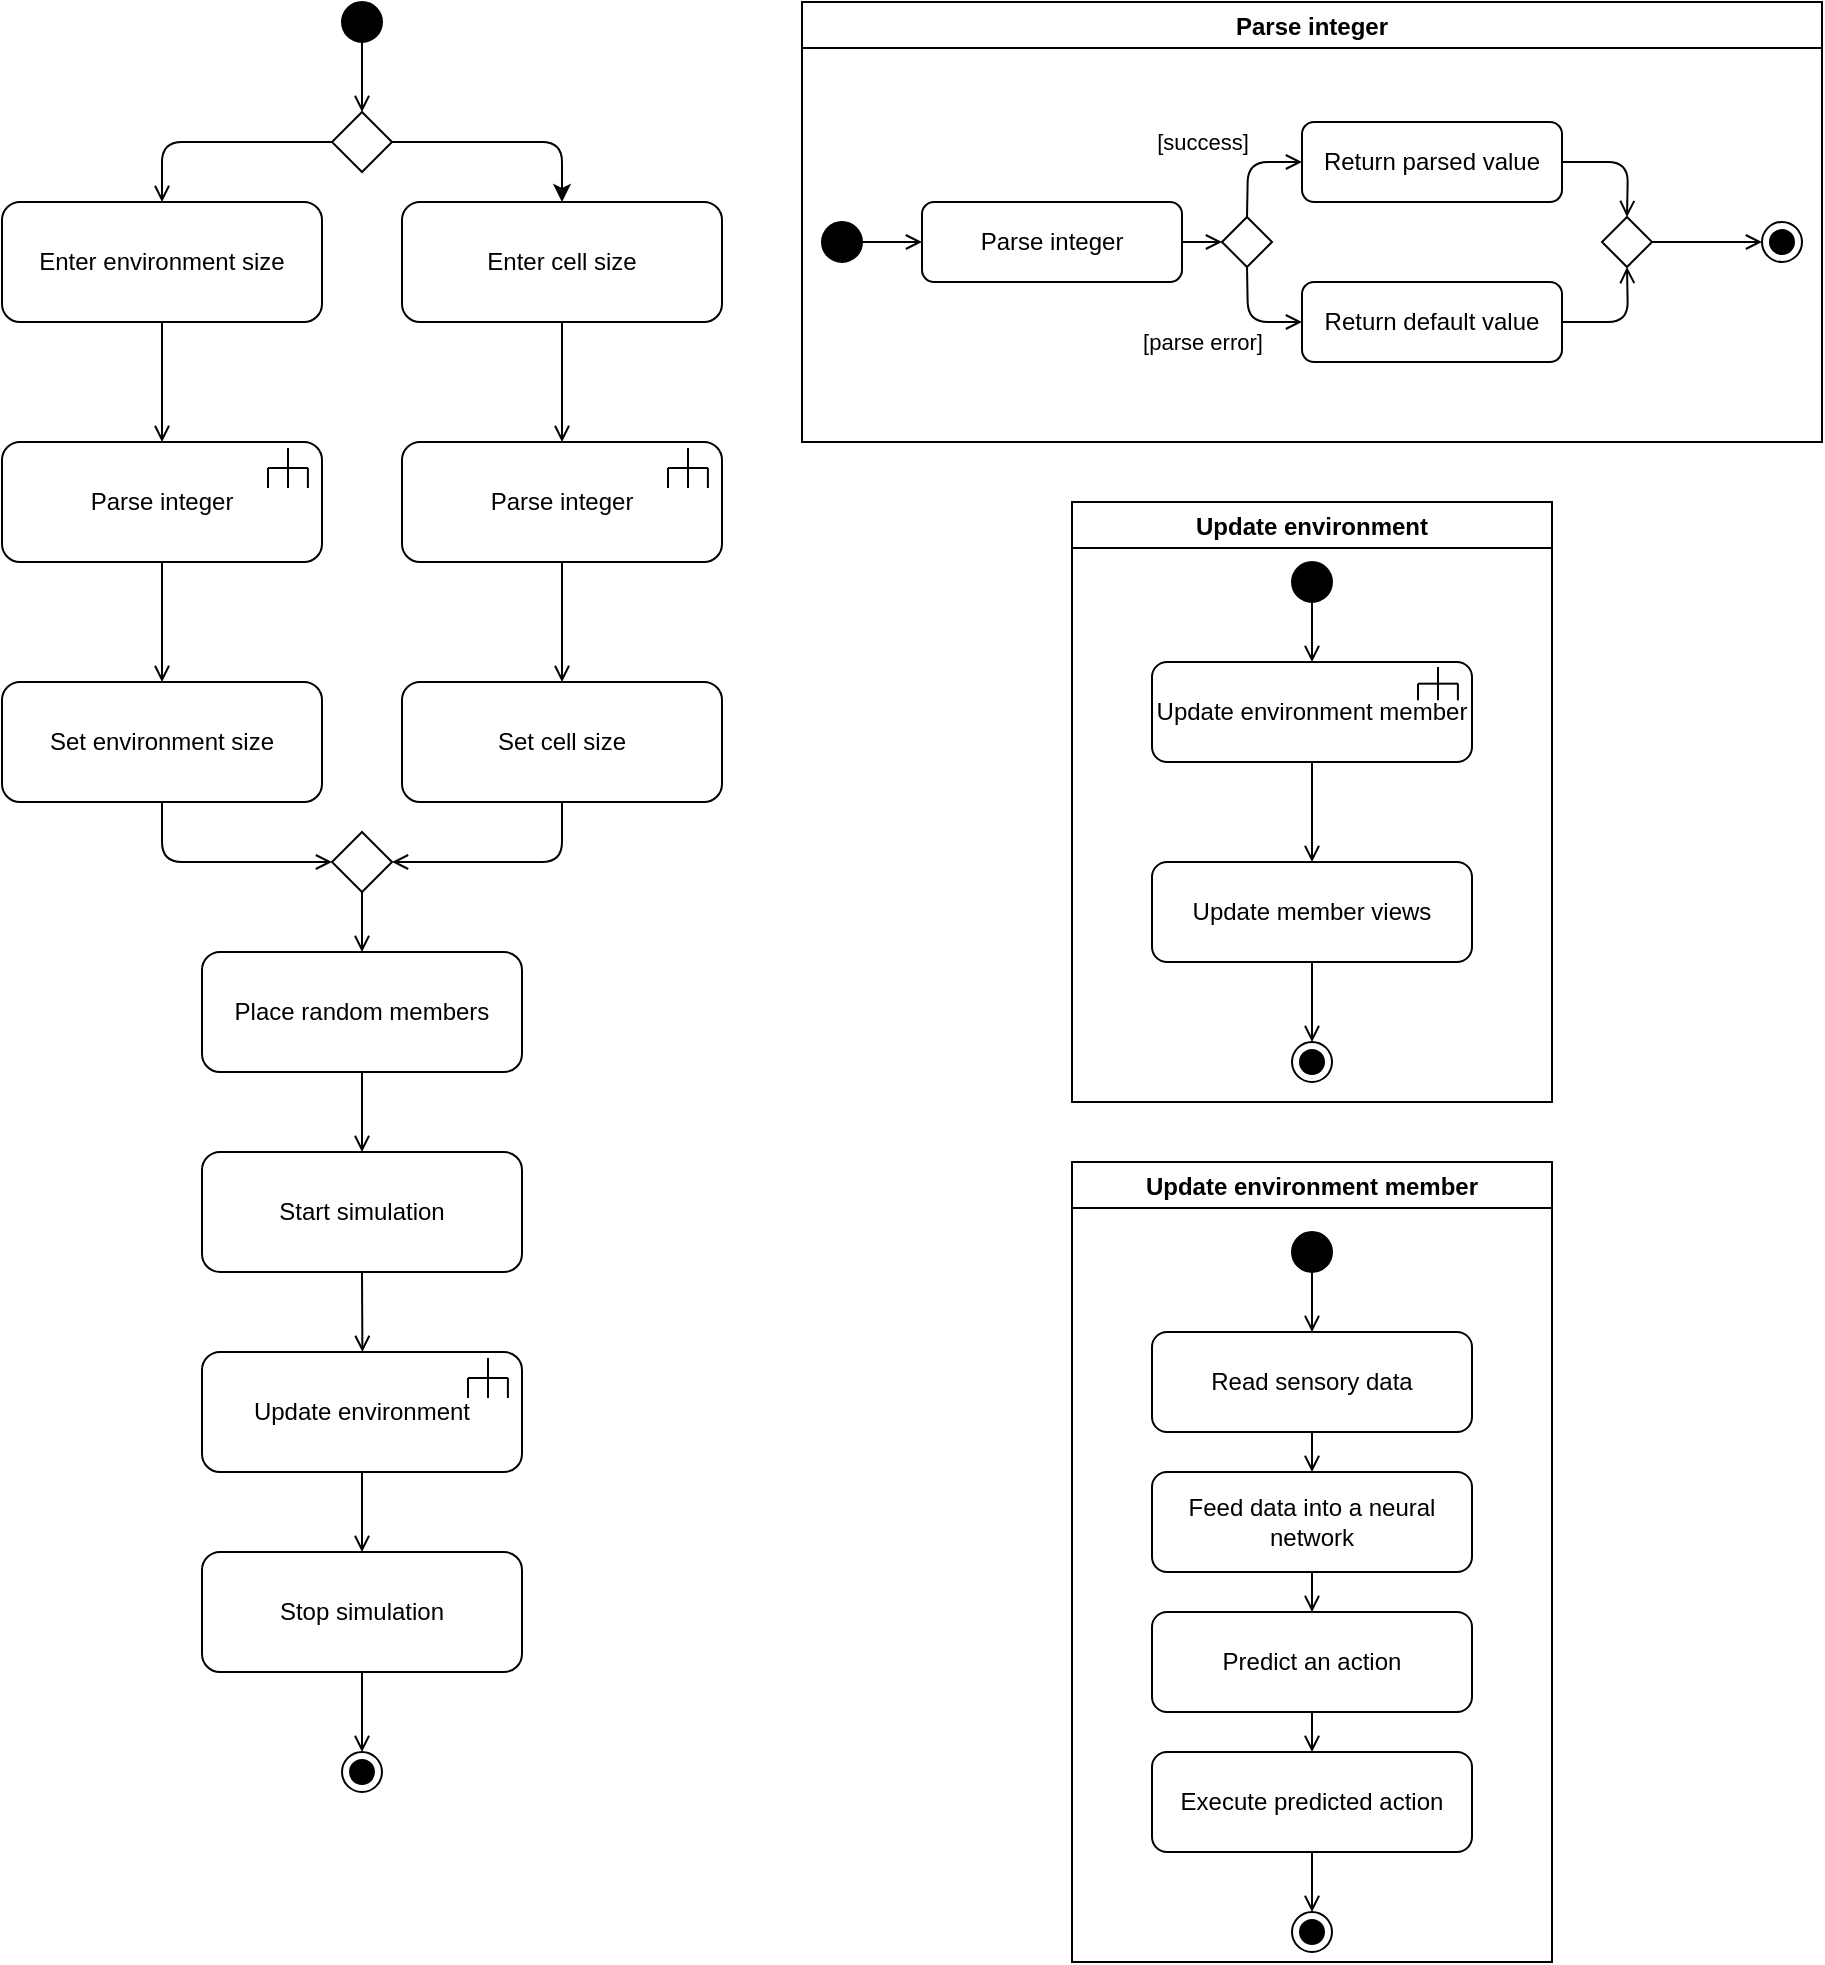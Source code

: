 <mxfile>
    <diagram id="Vb3bt5HoigwdZwFk7Erz" name="Page-1">
        <mxGraphModel dx="2290" dy="1508" grid="1" gridSize="10" guides="1" tooltips="1" connect="1" arrows="1" fold="1" page="1" pageScale="1" pageWidth="850" pageHeight="1100" math="0" shadow="0">
            <root>
                <mxCell id="0"/>
                <mxCell id="1" parent="0"/>
                <mxCell id="8" style="edgeStyle=none;html=1;exitX=0.5;exitY=1;exitDx=0;exitDy=0;endArrow=open;endFill=0;" parent="1" source="4" target="7" edge="1">
                    <mxGeometry relative="1" as="geometry"/>
                </mxCell>
                <mxCell id="4" value="" style="ellipse;whiteSpace=wrap;html=1;aspect=fixed;fillColor=#000000;" parent="1" vertex="1">
                    <mxGeometry x="330" y="10" width="20" height="20" as="geometry"/>
                </mxCell>
                <mxCell id="31" style="edgeStyle=none;html=1;exitX=0.5;exitY=1;exitDx=0;exitDy=0;entryX=0.5;entryY=0;entryDx=0;entryDy=0;endArrow=open;endFill=0;" edge="1" parent="1" source="5" target="20">
                    <mxGeometry relative="1" as="geometry"/>
                </mxCell>
                <mxCell id="5" value="Enter environment size" style="rounded=1;whiteSpace=wrap;html=1;fillColor=#FFFFFF;" parent="1" vertex="1">
                    <mxGeometry x="160" y="110" width="160" height="60" as="geometry"/>
                </mxCell>
                <mxCell id="9" style="edgeStyle=none;html=1;exitX=0;exitY=0.5;exitDx=0;exitDy=0;endArrow=open;endFill=0;entryX=0.5;entryY=0;entryDx=0;entryDy=0;" parent="1" source="7" target="5" edge="1">
                    <mxGeometry relative="1" as="geometry">
                        <mxPoint x="240" y="80" as="targetPoint"/>
                        <Array as="points">
                            <mxPoint x="240" y="80"/>
                        </Array>
                    </mxGeometry>
                </mxCell>
                <mxCell id="11" style="edgeStyle=none;html=1;exitX=1;exitY=0.5;exitDx=0;exitDy=0;entryX=0.5;entryY=0;entryDx=0;entryDy=0;" edge="1" parent="1" source="7" target="10">
                    <mxGeometry relative="1" as="geometry">
                        <Array as="points">
                            <mxPoint x="440" y="80"/>
                        </Array>
                    </mxGeometry>
                </mxCell>
                <mxCell id="7" value="" style="rhombus;fillColor=#FFFFFF;aspect=fixed;" parent="1" vertex="1">
                    <mxGeometry x="325" y="65" width="30" height="30" as="geometry"/>
                </mxCell>
                <mxCell id="32" style="edgeStyle=none;html=1;exitX=0.5;exitY=1;exitDx=0;exitDy=0;endArrow=open;endFill=0;" edge="1" parent="1" source="10" target="23">
                    <mxGeometry relative="1" as="geometry"/>
                </mxCell>
                <mxCell id="10" value="Enter cell size" style="rounded=1;whiteSpace=wrap;html=1;fillColor=#FFFFFF;" vertex="1" parent="1">
                    <mxGeometry x="360" y="110" width="160" height="60" as="geometry"/>
                </mxCell>
                <mxCell id="21" value="" style="group" vertex="1" connectable="0" parent="1">
                    <mxGeometry x="160" y="230" width="160" height="60" as="geometry"/>
                </mxCell>
                <mxCell id="20" value="Parse integer" style="rounded=1;whiteSpace=wrap;html=1;fillColor=#FFFFFF;" vertex="1" parent="21">
                    <mxGeometry width="160" height="60" as="geometry"/>
                </mxCell>
                <mxCell id="19" value="" style="group" vertex="1" connectable="0" parent="21">
                    <mxGeometry x="133" y="3" width="20" height="20" as="geometry"/>
                </mxCell>
                <mxCell id="13" value="" style="endArrow=none;html=1;" edge="1" parent="19">
                    <mxGeometry width="50" height="50" relative="1" as="geometry">
                        <mxPoint y="10" as="sourcePoint"/>
                        <mxPoint y="20" as="targetPoint"/>
                    </mxGeometry>
                </mxCell>
                <mxCell id="14" value="" style="endArrow=none;html=1;" edge="1" parent="19">
                    <mxGeometry width="50" height="50" relative="1" as="geometry">
                        <mxPoint y="10" as="sourcePoint"/>
                        <mxPoint x="10" y="10" as="targetPoint"/>
                    </mxGeometry>
                </mxCell>
                <mxCell id="15" value="" style="endArrow=none;html=1;" edge="1" parent="19">
                    <mxGeometry width="50" height="50" relative="1" as="geometry">
                        <mxPoint x="10" as="sourcePoint"/>
                        <mxPoint x="10" y="10" as="targetPoint"/>
                    </mxGeometry>
                </mxCell>
                <mxCell id="16" value="" style="endArrow=none;html=1;" edge="1" parent="19">
                    <mxGeometry width="50" height="50" relative="1" as="geometry">
                        <mxPoint x="10" y="10" as="sourcePoint"/>
                        <mxPoint x="20" y="10" as="targetPoint"/>
                    </mxGeometry>
                </mxCell>
                <mxCell id="17" value="" style="endArrow=none;html=1;" edge="1" parent="19">
                    <mxGeometry width="50" height="50" relative="1" as="geometry">
                        <mxPoint x="19.95" y="10" as="sourcePoint"/>
                        <mxPoint x="19.95" y="20" as="targetPoint"/>
                    </mxGeometry>
                </mxCell>
                <mxCell id="18" value="" style="endArrow=none;html=1;" edge="1" parent="19">
                    <mxGeometry width="50" height="50" relative="1" as="geometry">
                        <mxPoint x="10" y="10" as="sourcePoint"/>
                        <mxPoint x="10" y="20" as="targetPoint"/>
                    </mxGeometry>
                </mxCell>
                <mxCell id="22" value="" style="group" vertex="1" connectable="0" parent="1">
                    <mxGeometry x="360" y="230" width="160" height="60" as="geometry"/>
                </mxCell>
                <mxCell id="23" value="Parse integer" style="rounded=1;whiteSpace=wrap;html=1;fillColor=#FFFFFF;" vertex="1" parent="22">
                    <mxGeometry width="160" height="60" as="geometry"/>
                </mxCell>
                <mxCell id="24" value="" style="group" vertex="1" connectable="0" parent="22">
                    <mxGeometry x="133" y="3" width="20" height="20" as="geometry"/>
                </mxCell>
                <mxCell id="25" value="" style="endArrow=none;html=1;" edge="1" parent="24">
                    <mxGeometry width="50" height="50" relative="1" as="geometry">
                        <mxPoint y="10" as="sourcePoint"/>
                        <mxPoint y="20" as="targetPoint"/>
                    </mxGeometry>
                </mxCell>
                <mxCell id="26" value="" style="endArrow=none;html=1;" edge="1" parent="24">
                    <mxGeometry width="50" height="50" relative="1" as="geometry">
                        <mxPoint y="10" as="sourcePoint"/>
                        <mxPoint x="10" y="10" as="targetPoint"/>
                    </mxGeometry>
                </mxCell>
                <mxCell id="27" value="" style="endArrow=none;html=1;" edge="1" parent="24">
                    <mxGeometry width="50" height="50" relative="1" as="geometry">
                        <mxPoint x="10" as="sourcePoint"/>
                        <mxPoint x="10" y="10" as="targetPoint"/>
                    </mxGeometry>
                </mxCell>
                <mxCell id="28" value="" style="endArrow=none;html=1;" edge="1" parent="24">
                    <mxGeometry width="50" height="50" relative="1" as="geometry">
                        <mxPoint x="10" y="10" as="sourcePoint"/>
                        <mxPoint x="20" y="10" as="targetPoint"/>
                    </mxGeometry>
                </mxCell>
                <mxCell id="29" value="" style="endArrow=none;html=1;" edge="1" parent="24">
                    <mxGeometry width="50" height="50" relative="1" as="geometry">
                        <mxPoint x="19.95" y="10" as="sourcePoint"/>
                        <mxPoint x="19.95" y="20" as="targetPoint"/>
                    </mxGeometry>
                </mxCell>
                <mxCell id="30" value="" style="endArrow=none;html=1;" edge="1" parent="24">
                    <mxGeometry width="50" height="50" relative="1" as="geometry">
                        <mxPoint x="10" y="10" as="sourcePoint"/>
                        <mxPoint x="10" y="20" as="targetPoint"/>
                    </mxGeometry>
                </mxCell>
                <mxCell id="37" style="edgeStyle=none;html=1;exitX=0.5;exitY=1;exitDx=0;exitDy=0;endArrow=open;endFill=0;" edge="1" parent="1" source="33" target="36">
                    <mxGeometry relative="1" as="geometry"/>
                </mxCell>
                <mxCell id="33" value="" style="rhombus;fillColor=#FFFFFF;aspect=fixed;" vertex="1" parent="1">
                    <mxGeometry x="325" y="425" width="30" height="30" as="geometry"/>
                </mxCell>
                <mxCell id="39" style="edgeStyle=none;html=1;exitX=0.5;exitY=1;exitDx=0;exitDy=0;endArrow=open;endFill=0;" edge="1" parent="1" source="36" target="38">
                    <mxGeometry relative="1" as="geometry"/>
                </mxCell>
                <mxCell id="36" value="Place random members" style="rounded=1;whiteSpace=wrap;html=1;fillColor=#FFFFFF;" vertex="1" parent="1">
                    <mxGeometry x="260" y="485" width="160" height="60" as="geometry"/>
                </mxCell>
                <mxCell id="51" style="edgeStyle=none;html=1;exitX=0.5;exitY=1;exitDx=0;exitDy=0;endArrow=open;endFill=0;" edge="1" parent="1" source="38">
                    <mxGeometry relative="1" as="geometry">
                        <mxPoint x="340.207" y="685" as="targetPoint"/>
                    </mxGeometry>
                </mxCell>
                <mxCell id="38" value="Start simulation" style="rounded=1;whiteSpace=wrap;html=1;fillColor=#FFFFFF;" vertex="1" parent="1">
                    <mxGeometry x="260" y="585" width="160" height="60" as="geometry"/>
                </mxCell>
                <mxCell id="42" value="" style="group" vertex="1" connectable="0" parent="1">
                    <mxGeometry x="260" y="685" width="160" height="60" as="geometry"/>
                </mxCell>
                <mxCell id="43" value="Update environment" style="rounded=1;whiteSpace=wrap;html=1;fillColor=#FFFFFF;" vertex="1" parent="42">
                    <mxGeometry width="160" height="60" as="geometry"/>
                </mxCell>
                <mxCell id="44" value="" style="group" vertex="1" connectable="0" parent="42">
                    <mxGeometry x="133" y="3" width="20" height="20" as="geometry"/>
                </mxCell>
                <mxCell id="45" value="" style="endArrow=none;html=1;" edge="1" parent="44">
                    <mxGeometry width="50" height="50" relative="1" as="geometry">
                        <mxPoint y="10" as="sourcePoint"/>
                        <mxPoint y="20" as="targetPoint"/>
                    </mxGeometry>
                </mxCell>
                <mxCell id="46" value="" style="endArrow=none;html=1;" edge="1" parent="44">
                    <mxGeometry width="50" height="50" relative="1" as="geometry">
                        <mxPoint y="10" as="sourcePoint"/>
                        <mxPoint x="10" y="10" as="targetPoint"/>
                    </mxGeometry>
                </mxCell>
                <mxCell id="47" value="" style="endArrow=none;html=1;" edge="1" parent="44">
                    <mxGeometry width="50" height="50" relative="1" as="geometry">
                        <mxPoint x="10" as="sourcePoint"/>
                        <mxPoint x="10" y="10" as="targetPoint"/>
                    </mxGeometry>
                </mxCell>
                <mxCell id="48" value="" style="endArrow=none;html=1;" edge="1" parent="44">
                    <mxGeometry width="50" height="50" relative="1" as="geometry">
                        <mxPoint x="10" y="10" as="sourcePoint"/>
                        <mxPoint x="20" y="10" as="targetPoint"/>
                    </mxGeometry>
                </mxCell>
                <mxCell id="49" value="" style="endArrow=none;html=1;" edge="1" parent="44">
                    <mxGeometry width="50" height="50" relative="1" as="geometry">
                        <mxPoint x="19.95" y="10" as="sourcePoint"/>
                        <mxPoint x="19.95" y="20" as="targetPoint"/>
                    </mxGeometry>
                </mxCell>
                <mxCell id="50" value="" style="endArrow=none;html=1;" edge="1" parent="44">
                    <mxGeometry width="50" height="50" relative="1" as="geometry">
                        <mxPoint x="10" y="10" as="sourcePoint"/>
                        <mxPoint x="10" y="20" as="targetPoint"/>
                    </mxGeometry>
                </mxCell>
                <mxCell id="56" style="edgeStyle=none;html=1;exitX=0.5;exitY=1;exitDx=0;exitDy=0;entryX=0.5;entryY=0;entryDx=0;entryDy=0;endArrow=open;endFill=0;" edge="1" parent="1" source="52" target="54">
                    <mxGeometry relative="1" as="geometry"/>
                </mxCell>
                <mxCell id="52" value="Stop simulation" style="rounded=1;whiteSpace=wrap;html=1;fillColor=#FFFFFF;" vertex="1" parent="1">
                    <mxGeometry x="260" y="785" width="160" height="60" as="geometry"/>
                </mxCell>
                <mxCell id="53" style="edgeStyle=none;html=1;exitX=0.5;exitY=1;exitDx=0;exitDy=0;entryX=0.5;entryY=0;entryDx=0;entryDy=0;endArrow=open;endFill=0;" edge="1" parent="1" source="43" target="52">
                    <mxGeometry relative="1" as="geometry"/>
                </mxCell>
                <mxCell id="54" value="" style="ellipse;html=1;shape=endState;fillColor=#000000;strokeColor=#000000;" vertex="1" parent="1">
                    <mxGeometry x="330" y="885" width="20" height="20" as="geometry"/>
                </mxCell>
                <mxCell id="57" value="Parse integer" style="swimlane;strokeColor=#000000;" vertex="1" parent="1">
                    <mxGeometry x="560" y="10" width="510" height="220" as="geometry"/>
                </mxCell>
                <mxCell id="60" style="edgeStyle=none;html=1;exitX=1;exitY=0.5;exitDx=0;exitDy=0;entryX=0;entryY=0.5;entryDx=0;entryDy=0;endArrow=open;endFill=0;" edge="1" parent="57" source="58" target="59">
                    <mxGeometry relative="1" as="geometry"/>
                </mxCell>
                <mxCell id="58" value="" style="ellipse;whiteSpace=wrap;html=1;aspect=fixed;fillColor=#000000;" vertex="1" parent="57">
                    <mxGeometry x="10" y="110" width="20" height="20" as="geometry"/>
                </mxCell>
                <mxCell id="62" style="edgeStyle=none;html=1;exitX=1;exitY=0.5;exitDx=0;exitDy=0;entryX=0;entryY=0.5;entryDx=0;entryDy=0;endArrow=open;endFill=0;" edge="1" parent="57" source="59" target="61">
                    <mxGeometry relative="1" as="geometry"/>
                </mxCell>
                <mxCell id="59" value="Parse integer" style="rounded=1;whiteSpace=wrap;html=1;fillColor=#FFFFFF;" vertex="1" parent="57">
                    <mxGeometry x="60" y="100" width="130" height="40" as="geometry"/>
                </mxCell>
                <mxCell id="67" style="edgeStyle=none;html=1;exitX=0.5;exitY=1;exitDx=0;exitDy=0;entryX=0;entryY=0.5;entryDx=0;entryDy=0;endArrow=open;endFill=0;" edge="1" parent="57" source="61" target="64">
                    <mxGeometry relative="1" as="geometry">
                        <Array as="points">
                            <mxPoint x="223" y="160"/>
                        </Array>
                    </mxGeometry>
                </mxCell>
                <mxCell id="82" value="[parse error]" style="edgeLabel;html=1;align=center;verticalAlign=middle;resizable=0;points=[];" vertex="1" connectable="0" parent="67">
                    <mxGeometry x="-0.144" y="1" relative="1" as="geometry">
                        <mxPoint x="-24" y="14" as="offset"/>
                    </mxGeometry>
                </mxCell>
                <mxCell id="68" style="edgeStyle=none;html=1;exitX=0.5;exitY=0;exitDx=0;exitDy=0;entryX=0;entryY=0.5;entryDx=0;entryDy=0;endArrow=open;endFill=0;" edge="1" parent="57" source="61" target="63">
                    <mxGeometry relative="1" as="geometry">
                        <Array as="points">
                            <mxPoint x="223" y="80"/>
                        </Array>
                    </mxGeometry>
                </mxCell>
                <mxCell id="81" value="[success]" style="edgeLabel;html=1;align=center;verticalAlign=middle;resizable=0;points=[];" vertex="1" connectable="0" parent="68">
                    <mxGeometry x="-0.324" relative="1" as="geometry">
                        <mxPoint x="-23" y="-19" as="offset"/>
                    </mxGeometry>
                </mxCell>
                <mxCell id="61" value="" style="rhombus;fillColor=#FFFFFF;aspect=fixed;" vertex="1" parent="57">
                    <mxGeometry x="210" y="107.5" width="25" height="25" as="geometry"/>
                </mxCell>
                <mxCell id="70" style="edgeStyle=none;html=1;exitX=1;exitY=0.5;exitDx=0;exitDy=0;entryX=0.5;entryY=0;entryDx=0;entryDy=0;endArrow=open;endFill=0;" edge="1" parent="57" source="63" target="69">
                    <mxGeometry relative="1" as="geometry">
                        <Array as="points">
                            <mxPoint x="413" y="80"/>
                        </Array>
                    </mxGeometry>
                </mxCell>
                <mxCell id="63" value="Return parsed value" style="rounded=1;whiteSpace=wrap;html=1;fillColor=#FFFFFF;" vertex="1" parent="57">
                    <mxGeometry x="250" y="60" width="130" height="40" as="geometry"/>
                </mxCell>
                <mxCell id="71" style="edgeStyle=none;html=1;exitX=1;exitY=0.5;exitDx=0;exitDy=0;entryX=0.5;entryY=1;entryDx=0;entryDy=0;endArrow=open;endFill=0;" edge="1" parent="57" source="64" target="69">
                    <mxGeometry relative="1" as="geometry">
                        <Array as="points">
                            <mxPoint x="413" y="160"/>
                        </Array>
                    </mxGeometry>
                </mxCell>
                <mxCell id="64" value="Return default value" style="rounded=1;whiteSpace=wrap;html=1;fillColor=#FFFFFF;" vertex="1" parent="57">
                    <mxGeometry x="250" y="140" width="130" height="40" as="geometry"/>
                </mxCell>
                <mxCell id="80" style="edgeStyle=none;html=1;exitX=1;exitY=0.5;exitDx=0;exitDy=0;entryX=0;entryY=0.5;entryDx=0;entryDy=0;endArrow=open;endFill=0;" edge="1" parent="57" source="69" target="79">
                    <mxGeometry relative="1" as="geometry"/>
                </mxCell>
                <mxCell id="69" value="" style="rhombus;fillColor=#FFFFFF;aspect=fixed;" vertex="1" parent="57">
                    <mxGeometry x="400" y="107.5" width="25" height="25" as="geometry"/>
                </mxCell>
                <mxCell id="79" value="" style="ellipse;html=1;shape=endState;fillColor=#000000;strokeColor=#000000;" vertex="1" parent="57">
                    <mxGeometry x="480" y="110" width="20" height="20" as="geometry"/>
                </mxCell>
                <mxCell id="77" style="edgeStyle=none;html=1;exitX=0.5;exitY=1;exitDx=0;exitDy=0;entryX=0;entryY=0.5;entryDx=0;entryDy=0;endArrow=open;endFill=0;" edge="1" parent="1" source="73" target="33">
                    <mxGeometry relative="1" as="geometry">
                        <Array as="points">
                            <mxPoint x="240" y="440"/>
                        </Array>
                    </mxGeometry>
                </mxCell>
                <mxCell id="73" value="Set environment size" style="rounded=1;whiteSpace=wrap;html=1;fillColor=#FFFFFF;" vertex="1" parent="1">
                    <mxGeometry x="160" y="350" width="160" height="60" as="geometry"/>
                </mxCell>
                <mxCell id="78" style="edgeStyle=none;html=1;exitX=0.5;exitY=1;exitDx=0;exitDy=0;entryX=1;entryY=0.5;entryDx=0;entryDy=0;endArrow=open;endFill=0;" edge="1" parent="1" source="74" target="33">
                    <mxGeometry relative="1" as="geometry">
                        <Array as="points">
                            <mxPoint x="440" y="440"/>
                        </Array>
                    </mxGeometry>
                </mxCell>
                <mxCell id="74" value="Set cell size" style="rounded=1;whiteSpace=wrap;html=1;fillColor=#FFFFFF;" vertex="1" parent="1">
                    <mxGeometry x="360" y="350" width="160" height="60" as="geometry"/>
                </mxCell>
                <mxCell id="75" style="edgeStyle=none;html=1;exitX=0.5;exitY=1;exitDx=0;exitDy=0;entryX=0.5;entryY=0;entryDx=0;entryDy=0;endArrow=open;endFill=0;" edge="1" parent="1" source="20" target="73">
                    <mxGeometry relative="1" as="geometry"/>
                </mxCell>
                <mxCell id="76" style="edgeStyle=none;html=1;exitX=0.5;exitY=1;exitDx=0;exitDy=0;entryX=0.5;entryY=0;entryDx=0;entryDy=0;endArrow=open;endFill=0;" edge="1" parent="1" source="23" target="74">
                    <mxGeometry relative="1" as="geometry"/>
                </mxCell>
                <mxCell id="83" value="Update environment" style="swimlane;strokeColor=#000000;" vertex="1" parent="1">
                    <mxGeometry x="695" y="260" width="240" height="300" as="geometry"/>
                </mxCell>
                <mxCell id="109" style="edgeStyle=none;html=1;exitX=0.5;exitY=1;exitDx=0;exitDy=0;endArrow=open;endFill=0;" edge="1" parent="83" source="85" target="101">
                    <mxGeometry relative="1" as="geometry"/>
                </mxCell>
                <mxCell id="85" value="" style="ellipse;whiteSpace=wrap;html=1;aspect=fixed;fillColor=#000000;" vertex="1" parent="83">
                    <mxGeometry x="110" y="30" width="20" height="20" as="geometry"/>
                </mxCell>
                <mxCell id="99" value="" style="ellipse;html=1;shape=endState;fillColor=#000000;strokeColor=#000000;" vertex="1" parent="83">
                    <mxGeometry x="110" y="270" width="20" height="20" as="geometry"/>
                </mxCell>
                <mxCell id="100" value="" style="group" vertex="1" connectable="0" parent="83">
                    <mxGeometry x="40" y="80" width="160" height="50" as="geometry"/>
                </mxCell>
                <mxCell id="101" value="Update environment member" style="rounded=1;whiteSpace=wrap;html=1;fillColor=#FFFFFF;" vertex="1" parent="100">
                    <mxGeometry width="160" height="50" as="geometry"/>
                </mxCell>
                <mxCell id="102" value="" style="group" vertex="1" connectable="0" parent="100">
                    <mxGeometry x="133" y="2.5" width="20" height="16.667" as="geometry"/>
                </mxCell>
                <mxCell id="103" value="" style="endArrow=none;html=1;" edge="1" parent="102">
                    <mxGeometry width="50" height="50" relative="1" as="geometry">
                        <mxPoint y="8.333" as="sourcePoint"/>
                        <mxPoint y="16.667" as="targetPoint"/>
                    </mxGeometry>
                </mxCell>
                <mxCell id="104" value="" style="endArrow=none;html=1;" edge="1" parent="102">
                    <mxGeometry width="50" height="50" relative="1" as="geometry">
                        <mxPoint y="8.333" as="sourcePoint"/>
                        <mxPoint x="10" y="8.333" as="targetPoint"/>
                    </mxGeometry>
                </mxCell>
                <mxCell id="105" value="" style="endArrow=none;html=1;" edge="1" parent="102">
                    <mxGeometry width="50" height="50" relative="1" as="geometry">
                        <mxPoint x="10" as="sourcePoint"/>
                        <mxPoint x="10" y="8.333" as="targetPoint"/>
                    </mxGeometry>
                </mxCell>
                <mxCell id="106" value="" style="endArrow=none;html=1;" edge="1" parent="102">
                    <mxGeometry width="50" height="50" relative="1" as="geometry">
                        <mxPoint x="10" y="8.333" as="sourcePoint"/>
                        <mxPoint x="20" y="8.333" as="targetPoint"/>
                    </mxGeometry>
                </mxCell>
                <mxCell id="107" value="" style="endArrow=none;html=1;" edge="1" parent="102">
                    <mxGeometry width="50" height="50" relative="1" as="geometry">
                        <mxPoint x="19.95" y="8.333" as="sourcePoint"/>
                        <mxPoint x="19.95" y="16.667" as="targetPoint"/>
                    </mxGeometry>
                </mxCell>
                <mxCell id="108" value="" style="endArrow=none;html=1;" edge="1" parent="102">
                    <mxGeometry width="50" height="50" relative="1" as="geometry">
                        <mxPoint x="10" y="8.333" as="sourcePoint"/>
                        <mxPoint x="10" y="16.667" as="targetPoint"/>
                    </mxGeometry>
                </mxCell>
                <mxCell id="116" value="" style="group" vertex="1" connectable="0" parent="83">
                    <mxGeometry x="40" y="180" width="160" height="50" as="geometry"/>
                </mxCell>
                <mxCell id="117" value="Update member views" style="rounded=1;whiteSpace=wrap;html=1;fillColor=#FFFFFF;" vertex="1" parent="116">
                    <mxGeometry width="160" height="50" as="geometry"/>
                </mxCell>
                <mxCell id="125" style="edgeStyle=none;html=1;exitX=0.5;exitY=1;exitDx=0;exitDy=0;endArrow=open;endFill=0;" edge="1" parent="83" source="101" target="117">
                    <mxGeometry relative="1" as="geometry"/>
                </mxCell>
                <mxCell id="126" style="edgeStyle=none;html=1;exitX=0.5;exitY=1;exitDx=0;exitDy=0;entryX=0.5;entryY=0;entryDx=0;entryDy=0;endArrow=open;endFill=0;" edge="1" parent="83" source="117" target="99">
                    <mxGeometry relative="1" as="geometry"/>
                </mxCell>
                <mxCell id="127" value="Update environment member" style="swimlane;strokeColor=#000000;" vertex="1" parent="1">
                    <mxGeometry x="695" y="590" width="240" height="400" as="geometry"/>
                </mxCell>
                <mxCell id="128" style="edgeStyle=none;html=1;exitX=0.5;exitY=1;exitDx=0;exitDy=0;endArrow=open;endFill=0;" edge="1" parent="127" source="129" target="132">
                    <mxGeometry relative="1" as="geometry"/>
                </mxCell>
                <mxCell id="129" value="" style="ellipse;whiteSpace=wrap;html=1;aspect=fixed;fillColor=#000000;" vertex="1" parent="127">
                    <mxGeometry x="110" y="35" width="20" height="20" as="geometry"/>
                </mxCell>
                <mxCell id="130" value="" style="ellipse;html=1;shape=endState;fillColor=#000000;strokeColor=#000000;" vertex="1" parent="127">
                    <mxGeometry x="110" y="375" width="20" height="20" as="geometry"/>
                </mxCell>
                <mxCell id="131" value="" style="group" vertex="1" connectable="0" parent="127">
                    <mxGeometry x="40" y="85" width="160" height="50" as="geometry"/>
                </mxCell>
                <mxCell id="132" value="Read sensory data" style="rounded=1;whiteSpace=wrap;html=1;fillColor=#FFFFFF;" vertex="1" parent="131">
                    <mxGeometry width="160" height="50" as="geometry"/>
                </mxCell>
                <mxCell id="140" value="" style="group" vertex="1" connectable="0" parent="127">
                    <mxGeometry x="40" y="155" width="160" height="50" as="geometry"/>
                </mxCell>
                <mxCell id="141" value="Feed data into a neural network" style="rounded=1;whiteSpace=wrap;html=1;fillColor=#FFFFFF;" vertex="1" parent="140">
                    <mxGeometry width="160" height="50" as="geometry"/>
                </mxCell>
                <mxCell id="142" style="edgeStyle=none;html=1;exitX=0.5;exitY=1;exitDx=0;exitDy=0;endArrow=open;endFill=0;" edge="1" parent="127" source="132" target="141">
                    <mxGeometry relative="1" as="geometry"/>
                </mxCell>
                <mxCell id="146" value="" style="group" vertex="1" connectable="0" parent="127">
                    <mxGeometry x="40" y="225" width="160" height="50" as="geometry"/>
                </mxCell>
                <mxCell id="147" value="Predict an action" style="rounded=1;whiteSpace=wrap;html=1;fillColor=#FFFFFF;" vertex="1" parent="146">
                    <mxGeometry width="160" height="50" as="geometry"/>
                </mxCell>
                <mxCell id="144" value="" style="group" vertex="1" connectable="0" parent="127">
                    <mxGeometry x="40" y="295" width="160" height="50" as="geometry"/>
                </mxCell>
                <mxCell id="145" value="Execute predicted action" style="rounded=1;whiteSpace=wrap;html=1;fillColor=#FFFFFF;" vertex="1" parent="144">
                    <mxGeometry width="160" height="50" as="geometry"/>
                </mxCell>
                <mxCell id="148" style="edgeStyle=none;html=1;exitX=0.5;exitY=1;exitDx=0;exitDy=0;entryX=0.5;entryY=0;entryDx=0;entryDy=0;endArrow=open;endFill=0;" edge="1" parent="127" source="141" target="147">
                    <mxGeometry relative="1" as="geometry"/>
                </mxCell>
                <mxCell id="149" style="edgeStyle=none;html=1;exitX=0.5;exitY=1;exitDx=0;exitDy=0;endArrow=open;endFill=0;" edge="1" parent="127" source="147" target="145">
                    <mxGeometry relative="1" as="geometry"/>
                </mxCell>
                <mxCell id="150" style="edgeStyle=none;html=1;exitX=0.5;exitY=1;exitDx=0;exitDy=0;entryX=0.5;entryY=0;entryDx=0;entryDy=0;endArrow=open;endFill=0;" edge="1" parent="127" source="145" target="130">
                    <mxGeometry relative="1" as="geometry"/>
                </mxCell>
            </root>
        </mxGraphModel>
    </diagram>
</mxfile>